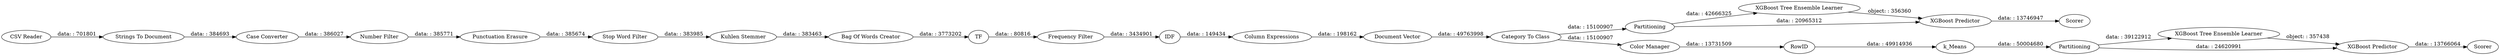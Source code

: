 digraph {
	"2390832377365882155_38" [label=Partitioning]
	"2390832377365882155_2" [label="CSV Reader"]
	"2390832377365882155_7" [label="Case Converter"]
	"2390832377365882155_31" [label=RowID]
	"2390832377365882155_26" [label="XGBoost Tree Ensemble Learner"]
	"2390832377365882155_8" [label="Punctuation Erasure"]
	"2390832377365882155_32" [label=k_Means]
	"2390832377365882155_28" [label=Scorer]
	"2390832377365882155_5" [label="Strings To Document"]
	"2390832377365882155_18" [label="Category To Class"]
	"2390832377365882155_39" [label="XGBoost Tree Ensemble Learner"]
	"2390832377365882155_9" [label="Number Filter"]
	"2390832377365882155_22" [label=Partitioning]
	"2390832377365882155_40" [label="XGBoost Predictor"]
	"2390832377365882155_12" [label="Bag Of Words Creator"]
	"2390832377365882155_29" [label="Frequency Filter"]
	"2390832377365882155_16" [label="Column Expressions"]
	"2390832377365882155_17" [label="Document Vector"]
	"2390832377365882155_27" [label="XGBoost Predictor"]
	"2390832377365882155_15" [label=IDF]
	"2390832377365882155_34" [label="Color Manager"]
	"2390832377365882155_14" [label=TF]
	"2390832377365882155_41" [label=Scorer]
	"2390832377365882155_11" [label="Stop Word Filter"]
	"2390832377365882155_30" [label="Kuhlen Stemmer"]
	"2390832377365882155_9" -> "2390832377365882155_8" [label="data: : 385771"]
	"2390832377365882155_39" -> "2390832377365882155_40" [label="object: : 357438"]
	"2390832377365882155_26" -> "2390832377365882155_27" [label="object: : 356360"]
	"2390832377365882155_18" -> "2390832377365882155_22" [label="data: : 15100907"]
	"2390832377365882155_18" -> "2390832377365882155_34" [label="data: : 15100907"]
	"2390832377365882155_31" -> "2390832377365882155_32" [label="data: : 49914936"]
	"2390832377365882155_30" -> "2390832377365882155_12" [label="data: : 383463"]
	"2390832377365882155_5" -> "2390832377365882155_7" [label="data: : 384693"]
	"2390832377365882155_7" -> "2390832377365882155_9" [label="data: : 386027"]
	"2390832377365882155_27" -> "2390832377365882155_28" [label="data: : 13746947"]
	"2390832377365882155_12" -> "2390832377365882155_14" [label="data: : 3773202"]
	"2390832377365882155_40" -> "2390832377365882155_41" [label="data: : 13766064"]
	"2390832377365882155_22" -> "2390832377365882155_26" [label="data: : 42666325"]
	"2390832377365882155_17" -> "2390832377365882155_18" [label="data: : 49763998"]
	"2390832377365882155_15" -> "2390832377365882155_16" [label="data: : 149434"]
	"2390832377365882155_2" -> "2390832377365882155_5" [label="data: : 701801"]
	"2390832377365882155_16" -> "2390832377365882155_17" [label="data: : 198162"]
	"2390832377365882155_29" -> "2390832377365882155_15" [label="data: : 3434901"]
	"2390832377365882155_32" -> "2390832377365882155_38" [label="data: : 50004680"]
	"2390832377365882155_34" -> "2390832377365882155_31" [label="data: : 13731509"]
	"2390832377365882155_11" -> "2390832377365882155_30" [label="data: : 383985"]
	"2390832377365882155_38" -> "2390832377365882155_39" [label="data: : 39122912"]
	"2390832377365882155_22" -> "2390832377365882155_27" [label="data: : 20965312"]
	"2390832377365882155_38" -> "2390832377365882155_40" [label="data: : 24620991"]
	"2390832377365882155_8" -> "2390832377365882155_11" [label="data: : 385674"]
	"2390832377365882155_14" -> "2390832377365882155_29" [label="data: : 80816"]
	rankdir=LR
}
